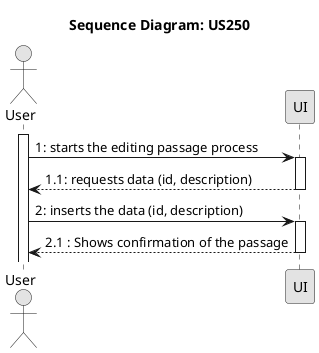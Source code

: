 @startuml us250

skinparam Monochrome true
skinparam PackageStyle rectangle
skinparam Shadowing false

title Sequence Diagram: US250

actor "User" as User
participant "UI" as UI

activate User
User -> UI : 1: starts the editing passage process
activate UI
UI --> User : 1.1: requests data (id, description)
deactivate UI
User -> UI : 2: inserts the data (id, description)
activate UI
UI --> User : 2.1 : Shows confirmation of the passage
deactivate UI 

@enduml
